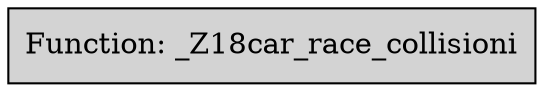 digraph CFG {
    node [shape=box, style=filled];
    
    "_Z18car_race_collisioni" [label="Function: _Z18car_race_collisioni"];
}